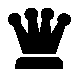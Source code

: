 % Converted from PostScript(TM) to MetaPost by pstoedit
% MetaPost backend contributed by Scott Pakin <scott+ps2ed_AT_pakin.org>
% pstoedit is Copyright (C) 1993 - 2020 Wolfgang Glunz <wglunz35_AT_pstoedit.net>

% Generate structured PostScript
prologues := 1;

% Display a given string with its *baseline* at a given location
% and with a given rotation angle
vardef showtext(expr origin)(expr angle)(expr string) =
  draw string infont defaultfont scaled defaultscale
    rotated angle shifted origin;
enddef;

beginfig(1);
linecap := butt;
linejoin := mitered;
fill (19.250000,7.917970)..controls (22.527300,7.917970) and (22.671900,5.488280)..(22.671900,3.679690)
	--(5.632810,3.679690)..controls (5.632810,5.519530) and (5.777340,7.917970)..(9.054690,7.917970)
	--cycle;
fill (19.250000,7.917970)--cycle;
fill (11.261700,25.441401)..controls (10.011700,25.445299) and (8.996090,24.496099)..(8.996090,23.328100)
	..controls (8.996090,22.457001) and (9.566410,21.675800)..(10.429700,21.359400)
	--(10.148400,15.664100)--(7.160160,20.242201)..controls (7.421880,20.593800) and (7.558590,21.011700)..(7.558590,21.441401)
	..controls (7.558590,22.609400) and (6.546880,23.558599)..(5.296880,23.558599)
	..controls (4.046880,23.558599) and (3.035160,22.609400)..(3.035160,21.441401)
	..controls (3.035160,20.410200) and (3.828130,19.531300)..(4.914060,19.355499)
	--(8.492190,9.046880)--(19.851601,9.046880)--(23.421900,19.292999)
	..controls (24.539101,19.441401) and (25.367201,20.332001)..(25.371099,21.386700)
	..controls (25.371099,22.554701) and (24.355499,23.500000)..(23.109400,23.503901)
	..controls (21.859400,23.500000) and (20.847700,22.554701)..(20.847700,21.386700)
	..controls (20.847700,20.992201) and (20.964800,20.609400)..(21.187500,20.273399)
	--(18.132799,15.664100)--(17.894501,21.367201)..controls (18.746099,21.691401) and (19.300800,22.468800)..(19.300800,23.328100)
	..controls (19.300800,24.496099) and (18.289101,25.441401)..(17.039101,25.441401)
	..controls (15.789100,25.441401) and (14.777300,24.496099)..(14.777300,23.328100)
	..controls (14.777300,22.777300) and (15.007800,22.246099)..(15.418000,21.851601)
	--(14.140600,15.664100)--(12.921900,21.894501)..controls (13.308600,22.285200) and (13.519500,22.796900)..(13.523400,23.328100)
	..controls (13.523400,24.496099) and (12.507800,25.441401)..(11.261700,25.441401)
	--cycle;
fill (11.261700,25.441401)--cycle;
endfig;
end
